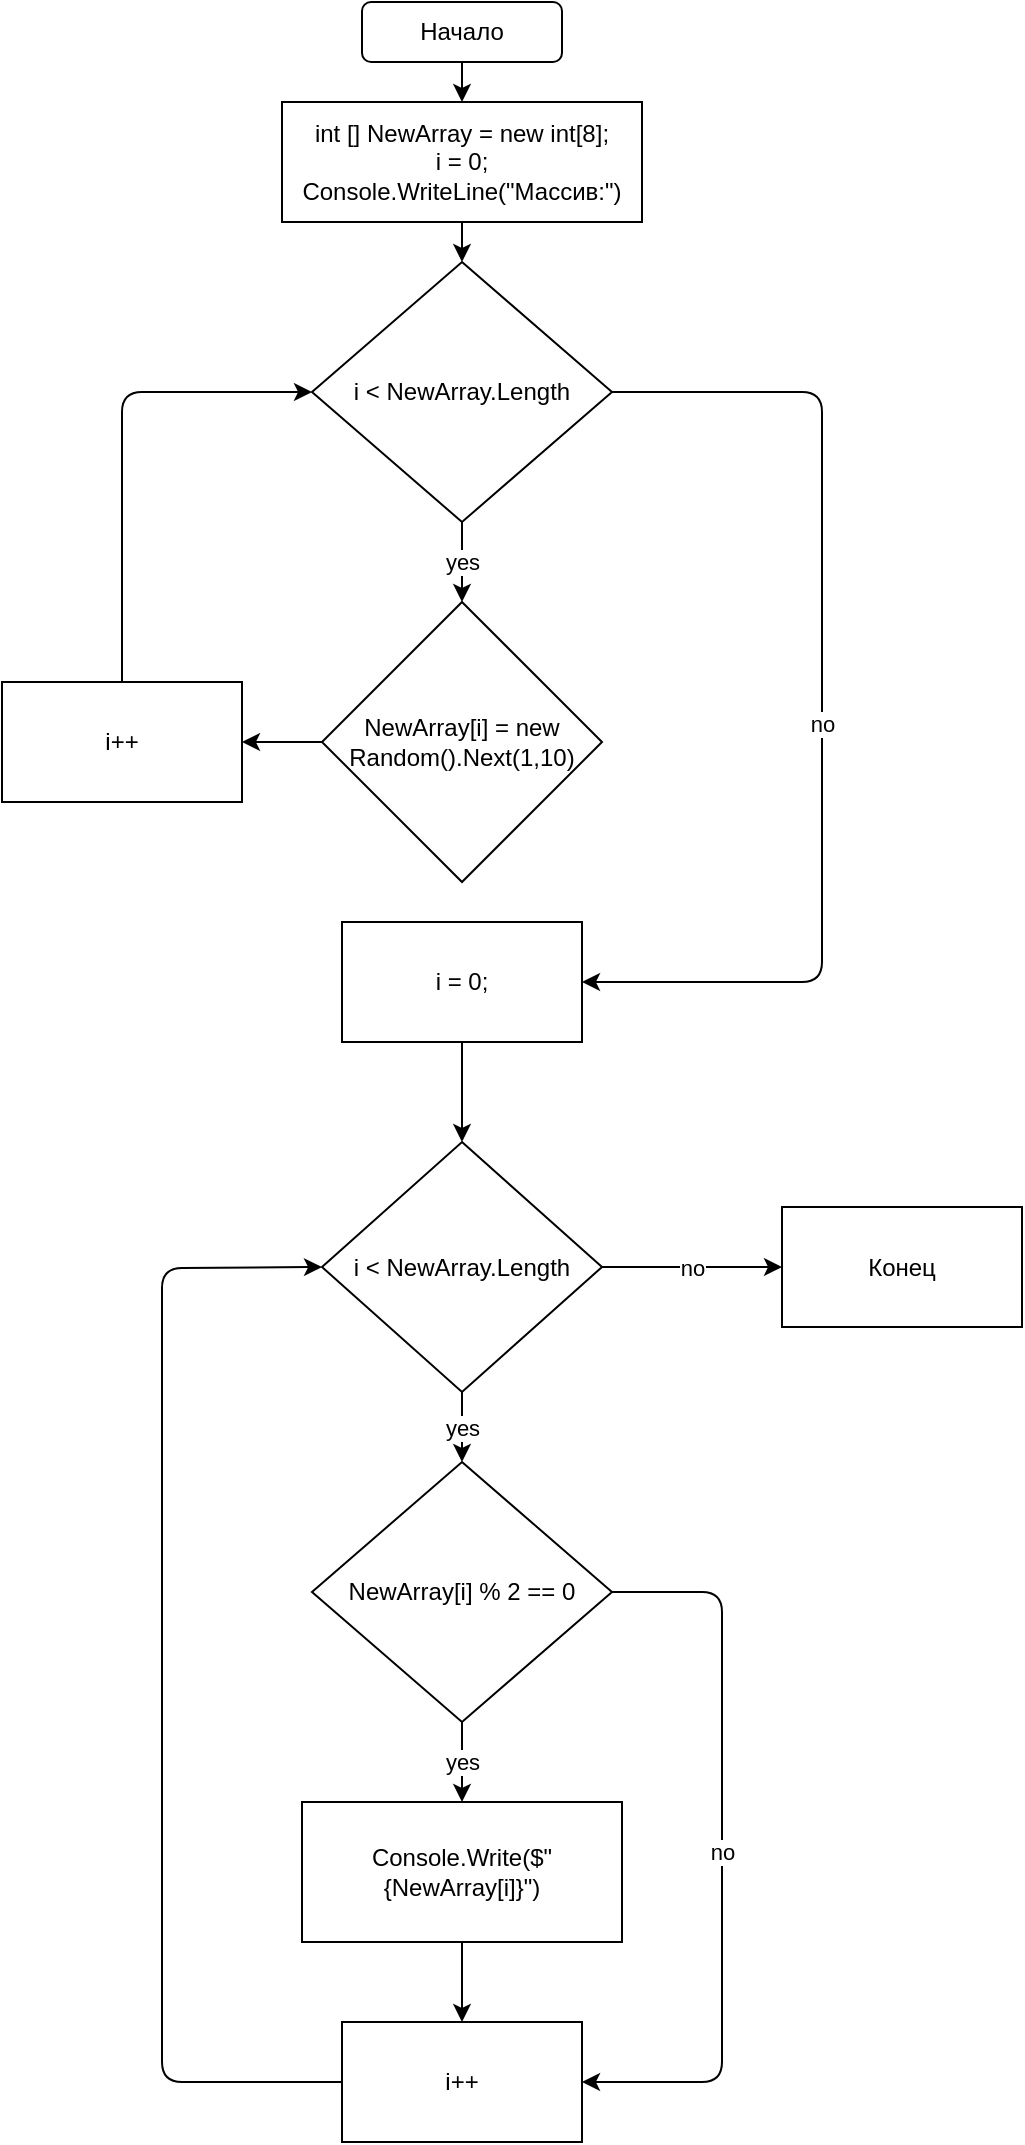 <mxfile version="16.1.2" type="device"><diagram id="C5RBs43oDa-KdzZeNtuy" name="Page-1"><mxGraphModel dx="868" dy="553" grid="1" gridSize="10" guides="1" tooltips="1" connect="1" arrows="1" fold="1" page="1" pageScale="1" pageWidth="827" pageHeight="1169" math="0" shadow="0"><root><mxCell id="WIyWlLk6GJQsqaUBKTNV-0"/><mxCell id="WIyWlLk6GJQsqaUBKTNV-1" parent="WIyWlLk6GJQsqaUBKTNV-0"/><mxCell id="tpt5IWnTfbPygg3bLgtU-2" value="" style="edgeStyle=none;html=1;" parent="WIyWlLk6GJQsqaUBKTNV-1" source="tpt5IWnTfbPygg3bLgtU-3" target="tpt5IWnTfbPygg3bLgtU-5" edge="1"><mxGeometry relative="1" as="geometry"/></mxCell><mxCell id="tpt5IWnTfbPygg3bLgtU-3" value="Начало" style="rounded=1;whiteSpace=wrap;html=1;" parent="WIyWlLk6GJQsqaUBKTNV-1" vertex="1"><mxGeometry x="340" width="100" height="30" as="geometry"/></mxCell><mxCell id="tpt5IWnTfbPygg3bLgtU-4" value="" style="edgeStyle=none;html=1;" parent="WIyWlLk6GJQsqaUBKTNV-1" source="tpt5IWnTfbPygg3bLgtU-5" target="tpt5IWnTfbPygg3bLgtU-8" edge="1"><mxGeometry relative="1" as="geometry"/></mxCell><mxCell id="tpt5IWnTfbPygg3bLgtU-5" value="int [] NewArray = new int[8];&lt;br&gt;i = 0;&lt;br&gt;Console.WriteLine(&quot;Массив:&quot;)" style="rounded=0;whiteSpace=wrap;html=1;" parent="WIyWlLk6GJQsqaUBKTNV-1" vertex="1"><mxGeometry x="300" y="50" width="180" height="60" as="geometry"/></mxCell><mxCell id="tpt5IWnTfbPygg3bLgtU-6" value="yes" style="edgeStyle=none;html=1;exitX=0.5;exitY=1;exitDx=0;exitDy=0;" parent="WIyWlLk6GJQsqaUBKTNV-1" source="tpt5IWnTfbPygg3bLgtU-8" target="tpt5IWnTfbPygg3bLgtU-10" edge="1"><mxGeometry relative="1" as="geometry"><Array as="points"/></mxGeometry></mxCell><mxCell id="tpt5IWnTfbPygg3bLgtU-7" value="no" style="edgeStyle=none;html=1;exitX=1;exitY=0.5;exitDx=0;exitDy=0;" parent="WIyWlLk6GJQsqaUBKTNV-1" source="tpt5IWnTfbPygg3bLgtU-8" target="tpt5IWnTfbPygg3bLgtU-14" edge="1"><mxGeometry x="0.04" relative="1" as="geometry"><Array as="points"><mxPoint x="570" y="195"/><mxPoint x="570" y="490"/></Array><mxPoint as="offset"/></mxGeometry></mxCell><mxCell id="tpt5IWnTfbPygg3bLgtU-8" value="i &amp;lt; NewArray.Length" style="rhombus;whiteSpace=wrap;html=1;" parent="WIyWlLk6GJQsqaUBKTNV-1" vertex="1"><mxGeometry x="315" y="130" width="150" height="130" as="geometry"/></mxCell><mxCell id="tpt5IWnTfbPygg3bLgtU-9" value="" style="edgeStyle=none;html=1;" parent="WIyWlLk6GJQsqaUBKTNV-1" source="tpt5IWnTfbPygg3bLgtU-10" target="tpt5IWnTfbPygg3bLgtU-12" edge="1"><mxGeometry relative="1" as="geometry"/></mxCell><mxCell id="tpt5IWnTfbPygg3bLgtU-10" value="&lt;span&gt;NewArray[i] = new Random().Next(1,10)&lt;/span&gt;" style="rhombus;whiteSpace=wrap;html=1;" parent="WIyWlLk6GJQsqaUBKTNV-1" vertex="1"><mxGeometry x="320" y="300" width="140" height="140" as="geometry"/></mxCell><mxCell id="tpt5IWnTfbPygg3bLgtU-11" style="edgeStyle=none;html=1;exitX=0.5;exitY=0;exitDx=0;exitDy=0;entryX=0;entryY=0.5;entryDx=0;entryDy=0;" parent="WIyWlLk6GJQsqaUBKTNV-1" source="tpt5IWnTfbPygg3bLgtU-12" target="tpt5IWnTfbPygg3bLgtU-8" edge="1"><mxGeometry relative="1" as="geometry"><mxPoint x="310" y="200" as="targetPoint"/><Array as="points"><mxPoint x="220" y="195"/><mxPoint x="240" y="195"/></Array></mxGeometry></mxCell><mxCell id="tpt5IWnTfbPygg3bLgtU-12" value="i++" style="whiteSpace=wrap;html=1;" parent="WIyWlLk6GJQsqaUBKTNV-1" vertex="1"><mxGeometry x="160" y="340" width="120" height="60" as="geometry"/></mxCell><mxCell id="tpt5IWnTfbPygg3bLgtU-13" value="" style="edgeStyle=none;html=1;" parent="WIyWlLk6GJQsqaUBKTNV-1" source="tpt5IWnTfbPygg3bLgtU-14" target="tpt5IWnTfbPygg3bLgtU-17" edge="1"><mxGeometry relative="1" as="geometry"/></mxCell><mxCell id="tpt5IWnTfbPygg3bLgtU-14" value="i = 0;" style="whiteSpace=wrap;html=1;" parent="WIyWlLk6GJQsqaUBKTNV-1" vertex="1"><mxGeometry x="330" y="460" width="120" height="60" as="geometry"/></mxCell><mxCell id="tpt5IWnTfbPygg3bLgtU-15" value="yes" style="edgeStyle=none;html=1;" parent="WIyWlLk6GJQsqaUBKTNV-1" source="tpt5IWnTfbPygg3bLgtU-17" target="tpt5IWnTfbPygg3bLgtU-20" edge="1"><mxGeometry relative="1" as="geometry"/></mxCell><mxCell id="tpt5IWnTfbPygg3bLgtU-16" value="no" style="edgeStyle=none;html=1;" parent="WIyWlLk6GJQsqaUBKTNV-1" source="tpt5IWnTfbPygg3bLgtU-17" target="tpt5IWnTfbPygg3bLgtU-25" edge="1"><mxGeometry relative="1" as="geometry"/></mxCell><mxCell id="tpt5IWnTfbPygg3bLgtU-17" value="&lt;span&gt;i &amp;lt; NewArray.Length&lt;/span&gt;" style="rhombus;whiteSpace=wrap;html=1;" parent="WIyWlLk6GJQsqaUBKTNV-1" vertex="1"><mxGeometry x="320" y="570" width="140" height="125" as="geometry"/></mxCell><mxCell id="tpt5IWnTfbPygg3bLgtU-18" value="yes" style="edgeStyle=none;html=1;" parent="WIyWlLk6GJQsqaUBKTNV-1" source="tpt5IWnTfbPygg3bLgtU-20" target="tpt5IWnTfbPygg3bLgtU-22" edge="1"><mxGeometry relative="1" as="geometry"/></mxCell><mxCell id="tpt5IWnTfbPygg3bLgtU-19" value="no" style="edgeStyle=none;html=1;exitX=1;exitY=0.5;exitDx=0;exitDy=0;entryX=1;entryY=0.5;entryDx=0;entryDy=0;" parent="WIyWlLk6GJQsqaUBKTNV-1" source="tpt5IWnTfbPygg3bLgtU-20" target="tpt5IWnTfbPygg3bLgtU-24" edge="1"><mxGeometry relative="1" as="geometry"><Array as="points"><mxPoint x="520" y="795"/><mxPoint x="520" y="1040"/></Array></mxGeometry></mxCell><mxCell id="tpt5IWnTfbPygg3bLgtU-20" value="NewArray[i] % 2 == 0" style="rhombus;whiteSpace=wrap;html=1;" parent="WIyWlLk6GJQsqaUBKTNV-1" vertex="1"><mxGeometry x="315" y="730" width="150" height="130" as="geometry"/></mxCell><mxCell id="tpt5IWnTfbPygg3bLgtU-21" value="" style="edgeStyle=none;html=1;" parent="WIyWlLk6GJQsqaUBKTNV-1" source="tpt5IWnTfbPygg3bLgtU-22" target="tpt5IWnTfbPygg3bLgtU-24" edge="1"><mxGeometry relative="1" as="geometry"/></mxCell><mxCell id="tpt5IWnTfbPygg3bLgtU-22" value="Console.Write($&quot;{NewArray[i]}&quot;)" style="whiteSpace=wrap;html=1;" parent="WIyWlLk6GJQsqaUBKTNV-1" vertex="1"><mxGeometry x="310" y="900" width="160" height="70" as="geometry"/></mxCell><mxCell id="tpt5IWnTfbPygg3bLgtU-23" style="edgeStyle=none;html=1;exitX=0;exitY=0.5;exitDx=0;exitDy=0;entryX=0;entryY=0.5;entryDx=0;entryDy=0;" parent="WIyWlLk6GJQsqaUBKTNV-1" source="tpt5IWnTfbPygg3bLgtU-24" target="tpt5IWnTfbPygg3bLgtU-17" edge="1"><mxGeometry relative="1" as="geometry"><Array as="points"><mxPoint x="240" y="1040"/><mxPoint x="240" y="633"/></Array></mxGeometry></mxCell><mxCell id="tpt5IWnTfbPygg3bLgtU-24" value="i++" style="whiteSpace=wrap;html=1;" parent="WIyWlLk6GJQsqaUBKTNV-1" vertex="1"><mxGeometry x="330" y="1010" width="120" height="60" as="geometry"/></mxCell><mxCell id="tpt5IWnTfbPygg3bLgtU-25" value="Конец" style="whiteSpace=wrap;html=1;" parent="WIyWlLk6GJQsqaUBKTNV-1" vertex="1"><mxGeometry x="550" y="602.5" width="120" height="60" as="geometry"/></mxCell></root></mxGraphModel></diagram></mxfile>